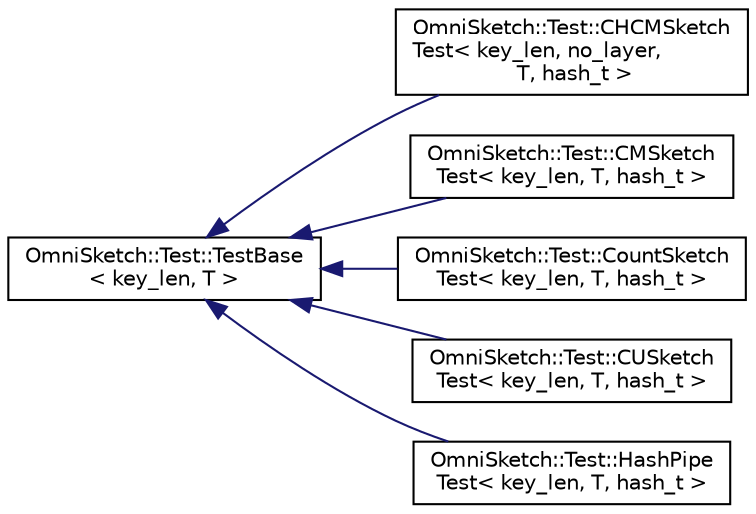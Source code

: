 digraph "Graphical Class Hierarchy"
{
 // LATEX_PDF_SIZE
  edge [fontname="Helvetica",fontsize="10",labelfontname="Helvetica",labelfontsize="10"];
  node [fontname="Helvetica",fontsize="10",shape=record];
  rankdir="LR";
  Node0 [label="OmniSketch::Test::TestBase\l\< key_len, T \>",height=0.2,width=0.4,color="black", fillcolor="white", style="filled",URL="$class_omni_sketch_1_1_test_1_1_test_base.html",tooltip="Collection of metrics."];
  Node0 -> Node1 [dir="back",color="midnightblue",fontsize="10",style="solid",fontname="Helvetica"];
  Node1 [label="OmniSketch::Test::CHCMSketch\lTest\< key_len, no_layer,\l T, hash_t \>",height=0.2,width=0.4,color="black", fillcolor="white", style="filled",URL="$class_omni_sketch_1_1_test_1_1_c_h_c_m_sketch_test.html",tooltip="Testing class for Count Min Sketch."];
  Node0 -> Node2 [dir="back",color="midnightblue",fontsize="10",style="solid",fontname="Helvetica"];
  Node2 [label="OmniSketch::Test::CMSketch\lTest\< key_len, T, hash_t \>",height=0.2,width=0.4,color="black", fillcolor="white", style="filled",URL="$class_omni_sketch_1_1_test_1_1_c_m_sketch_test.html",tooltip="Testing class for Count Min Sketch."];
  Node0 -> Node3 [dir="back",color="midnightblue",fontsize="10",style="solid",fontname="Helvetica"];
  Node3 [label="OmniSketch::Test::CountSketch\lTest\< key_len, T, hash_t \>",height=0.2,width=0.4,color="black", fillcolor="white", style="filled",URL="$class_omni_sketch_1_1_test_1_1_count_sketch_test.html",tooltip="Testing class for Count Sketch."];
  Node0 -> Node4 [dir="back",color="midnightblue",fontsize="10",style="solid",fontname="Helvetica"];
  Node4 [label="OmniSketch::Test::CUSketch\lTest\< key_len, T, hash_t \>",height=0.2,width=0.4,color="black", fillcolor="white", style="filled",URL="$class_omni_sketch_1_1_test_1_1_c_u_sketch_test.html",tooltip="Testing class for CU Sketch."];
  Node0 -> Node5 [dir="back",color="midnightblue",fontsize="10",style="solid",fontname="Helvetica"];
  Node5 [label="OmniSketch::Test::HashPipe\lTest\< key_len, T, hash_t \>",height=0.2,width=0.4,color="black", fillcolor="white", style="filled",URL="$class_omni_sketch_1_1_test_1_1_hash_pipe_test.html",tooltip="Testing class for Bloom Filter."];
}
